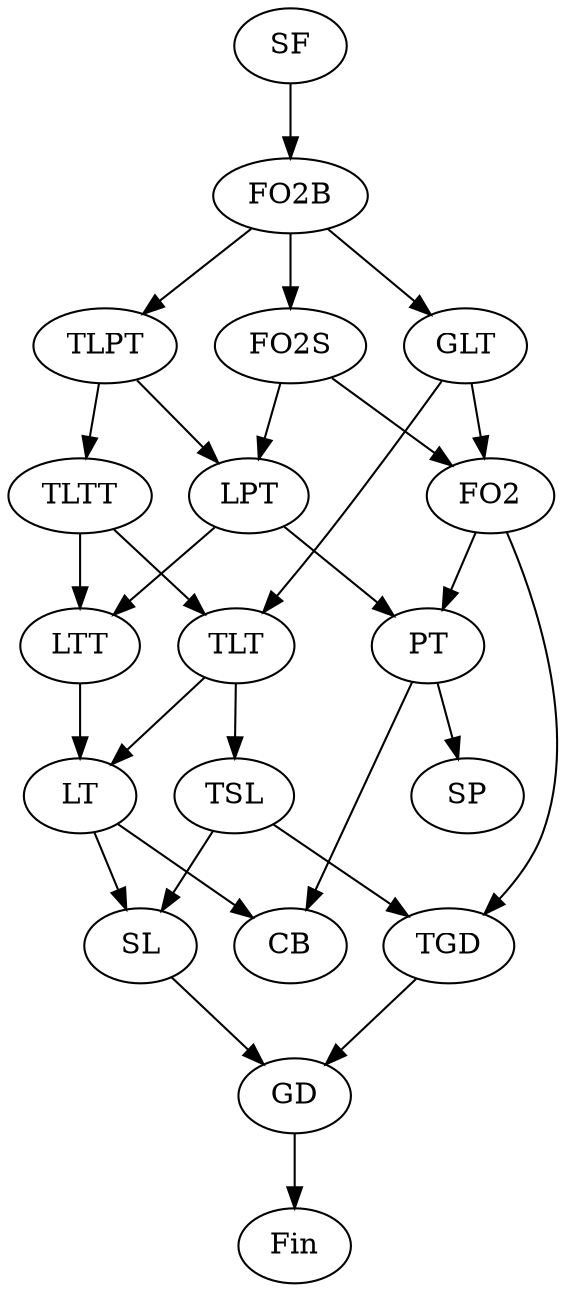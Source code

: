 digraph subreg {
SF -> FO2B;
FO2B -> FO2S;
FO2S -> FO2;
FO2 -> PT;
PT -> SP;
LTT -> LT;
LT -> SL;
TLTT -> LTT;
TLTT -> TLT;
TLT -> LT;
TLT -> TSL;
TSL -> SL;
FO2B -> GLT;
GLT -> TLT;
GLT -> FO2;
FO2S -> LPT;
LPT -> LTT;
LPT -> PT;
FO2B -> TLPT;
TLPT -> TLTT;
TLPT -> LPT;
TSL -> TGD;
FO2 -> TGD;
TGD -> GD;
SL -> GD;
GD -> Fin;
PT -> CB;
LT -> CB;
}
